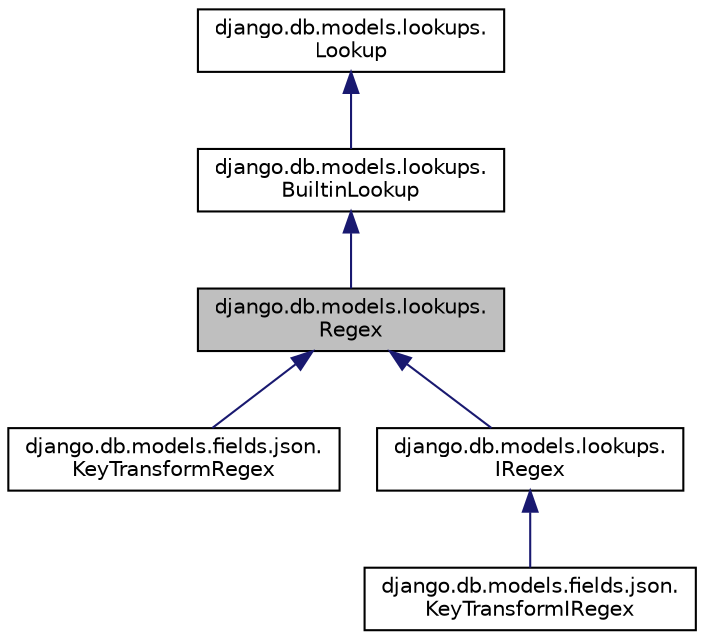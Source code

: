 digraph "django.db.models.lookups.Regex"
{
 // LATEX_PDF_SIZE
  edge [fontname="Helvetica",fontsize="10",labelfontname="Helvetica",labelfontsize="10"];
  node [fontname="Helvetica",fontsize="10",shape=record];
  Node1 [label="django.db.models.lookups.\lRegex",height=0.2,width=0.4,color="black", fillcolor="grey75", style="filled", fontcolor="black",tooltip=" "];
  Node2 -> Node1 [dir="back",color="midnightblue",fontsize="10",style="solid"];
  Node2 [label="django.db.models.lookups.\lBuiltinLookup",height=0.2,width=0.4,color="black", fillcolor="white", style="filled",URL="$classdjango_1_1db_1_1models_1_1lookups_1_1_builtin_lookup.html",tooltip=" "];
  Node3 -> Node2 [dir="back",color="midnightblue",fontsize="10",style="solid"];
  Node3 [label="django.db.models.lookups.\lLookup",height=0.2,width=0.4,color="black", fillcolor="white", style="filled",URL="$classdjango_1_1db_1_1models_1_1lookups_1_1_lookup.html",tooltip=" "];
  Node1 -> Node4 [dir="back",color="midnightblue",fontsize="10",style="solid"];
  Node4 [label="django.db.models.fields.json.\lKeyTransformRegex",height=0.2,width=0.4,color="black", fillcolor="white", style="filled",URL="$classdjango_1_1db_1_1models_1_1fields_1_1json_1_1_key_transform_regex.html",tooltip=" "];
  Node1 -> Node5 [dir="back",color="midnightblue",fontsize="10",style="solid"];
  Node5 [label="django.db.models.lookups.\lIRegex",height=0.2,width=0.4,color="black", fillcolor="white", style="filled",URL="$classdjango_1_1db_1_1models_1_1lookups_1_1_i_regex.html",tooltip=" "];
  Node5 -> Node6 [dir="back",color="midnightblue",fontsize="10",style="solid"];
  Node6 [label="django.db.models.fields.json.\lKeyTransformIRegex",height=0.2,width=0.4,color="black", fillcolor="white", style="filled",URL="$classdjango_1_1db_1_1models_1_1fields_1_1json_1_1_key_transform_i_regex.html",tooltip=" "];
}
